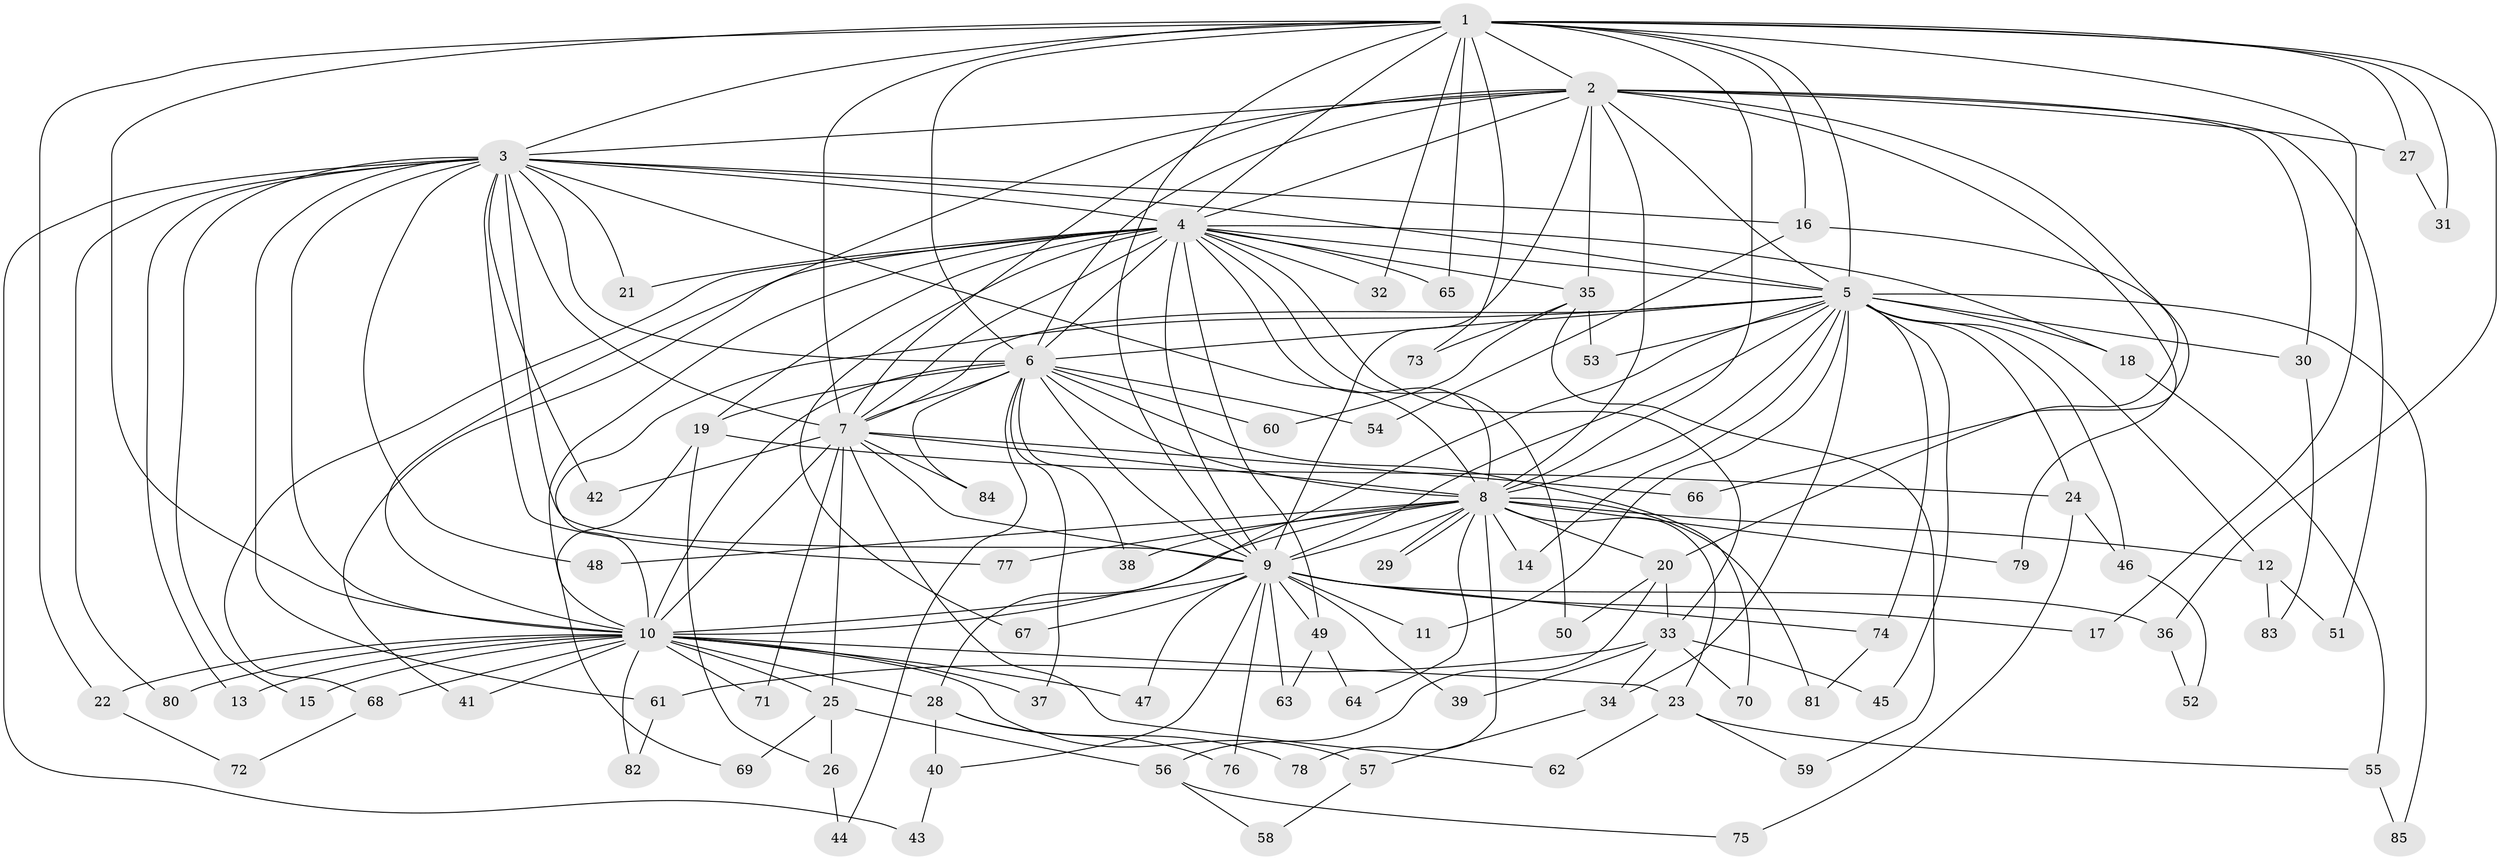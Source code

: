 // Generated by graph-tools (version 1.1) at 2025/13/03/09/25 04:13:49]
// undirected, 85 vertices, 195 edges
graph export_dot {
graph [start="1"]
  node [color=gray90,style=filled];
  1;
  2;
  3;
  4;
  5;
  6;
  7;
  8;
  9;
  10;
  11;
  12;
  13;
  14;
  15;
  16;
  17;
  18;
  19;
  20;
  21;
  22;
  23;
  24;
  25;
  26;
  27;
  28;
  29;
  30;
  31;
  32;
  33;
  34;
  35;
  36;
  37;
  38;
  39;
  40;
  41;
  42;
  43;
  44;
  45;
  46;
  47;
  48;
  49;
  50;
  51;
  52;
  53;
  54;
  55;
  56;
  57;
  58;
  59;
  60;
  61;
  62;
  63;
  64;
  65;
  66;
  67;
  68;
  69;
  70;
  71;
  72;
  73;
  74;
  75;
  76;
  77;
  78;
  79;
  80;
  81;
  82;
  83;
  84;
  85;
  1 -- 2;
  1 -- 3;
  1 -- 4;
  1 -- 5;
  1 -- 6;
  1 -- 7;
  1 -- 8;
  1 -- 9;
  1 -- 10;
  1 -- 16;
  1 -- 17;
  1 -- 22;
  1 -- 27;
  1 -- 31;
  1 -- 32;
  1 -- 36;
  1 -- 65;
  1 -- 73;
  2 -- 3;
  2 -- 4;
  2 -- 5;
  2 -- 6;
  2 -- 7;
  2 -- 8;
  2 -- 9;
  2 -- 10;
  2 -- 27;
  2 -- 30;
  2 -- 35;
  2 -- 51;
  2 -- 66;
  2 -- 79;
  3 -- 4;
  3 -- 5;
  3 -- 6;
  3 -- 7;
  3 -- 8;
  3 -- 9;
  3 -- 10;
  3 -- 13;
  3 -- 15;
  3 -- 16;
  3 -- 21;
  3 -- 42;
  3 -- 43;
  3 -- 48;
  3 -- 61;
  3 -- 77;
  3 -- 80;
  4 -- 5;
  4 -- 6;
  4 -- 7;
  4 -- 8;
  4 -- 9;
  4 -- 10;
  4 -- 18;
  4 -- 19;
  4 -- 21;
  4 -- 32;
  4 -- 33;
  4 -- 35;
  4 -- 41;
  4 -- 49;
  4 -- 50;
  4 -- 65;
  4 -- 67;
  4 -- 68;
  5 -- 6;
  5 -- 7;
  5 -- 8;
  5 -- 9;
  5 -- 10;
  5 -- 11;
  5 -- 12;
  5 -- 14;
  5 -- 18;
  5 -- 24;
  5 -- 28;
  5 -- 30;
  5 -- 34;
  5 -- 45;
  5 -- 46;
  5 -- 53;
  5 -- 74;
  5 -- 85;
  6 -- 7;
  6 -- 8;
  6 -- 9;
  6 -- 10;
  6 -- 19;
  6 -- 37;
  6 -- 38;
  6 -- 44;
  6 -- 54;
  6 -- 60;
  6 -- 70;
  6 -- 84;
  7 -- 8;
  7 -- 9;
  7 -- 10;
  7 -- 25;
  7 -- 42;
  7 -- 62;
  7 -- 66;
  7 -- 71;
  7 -- 84;
  8 -- 9;
  8 -- 10;
  8 -- 12;
  8 -- 14;
  8 -- 20;
  8 -- 23;
  8 -- 29;
  8 -- 29;
  8 -- 38;
  8 -- 48;
  8 -- 64;
  8 -- 77;
  8 -- 78;
  8 -- 79;
  8 -- 81;
  9 -- 10;
  9 -- 11;
  9 -- 17;
  9 -- 36;
  9 -- 39;
  9 -- 40;
  9 -- 47;
  9 -- 49;
  9 -- 63;
  9 -- 67;
  9 -- 74;
  9 -- 76;
  10 -- 13;
  10 -- 15;
  10 -- 22;
  10 -- 23;
  10 -- 25;
  10 -- 28;
  10 -- 37;
  10 -- 41;
  10 -- 47;
  10 -- 57;
  10 -- 68;
  10 -- 71;
  10 -- 80;
  10 -- 82;
  12 -- 51;
  12 -- 83;
  16 -- 20;
  16 -- 54;
  18 -- 55;
  19 -- 24;
  19 -- 26;
  19 -- 69;
  20 -- 33;
  20 -- 50;
  20 -- 56;
  22 -- 72;
  23 -- 55;
  23 -- 59;
  23 -- 62;
  24 -- 46;
  24 -- 75;
  25 -- 26;
  25 -- 56;
  25 -- 69;
  26 -- 44;
  27 -- 31;
  28 -- 40;
  28 -- 76;
  28 -- 78;
  30 -- 83;
  33 -- 34;
  33 -- 39;
  33 -- 45;
  33 -- 61;
  33 -- 70;
  34 -- 57;
  35 -- 53;
  35 -- 59;
  35 -- 60;
  35 -- 73;
  36 -- 52;
  40 -- 43;
  46 -- 52;
  49 -- 63;
  49 -- 64;
  55 -- 85;
  56 -- 58;
  56 -- 75;
  57 -- 58;
  61 -- 82;
  68 -- 72;
  74 -- 81;
}
